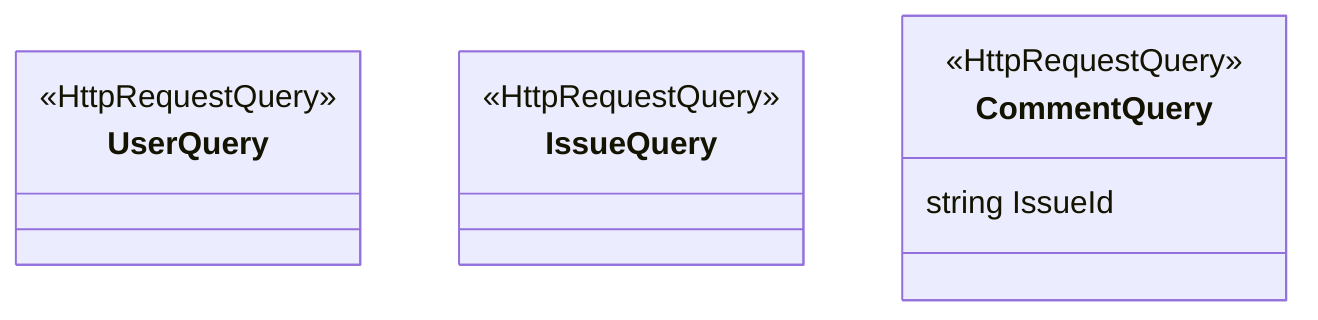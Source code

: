 classDiagram

    class UserQuery {
        <<HttpRequestQuery>>
    }

    class IssueQuery {
        <<HttpRequestQuery>>
    }

    class CommentQuery {
        <<HttpRequestQuery>>
        string IssueId
    }